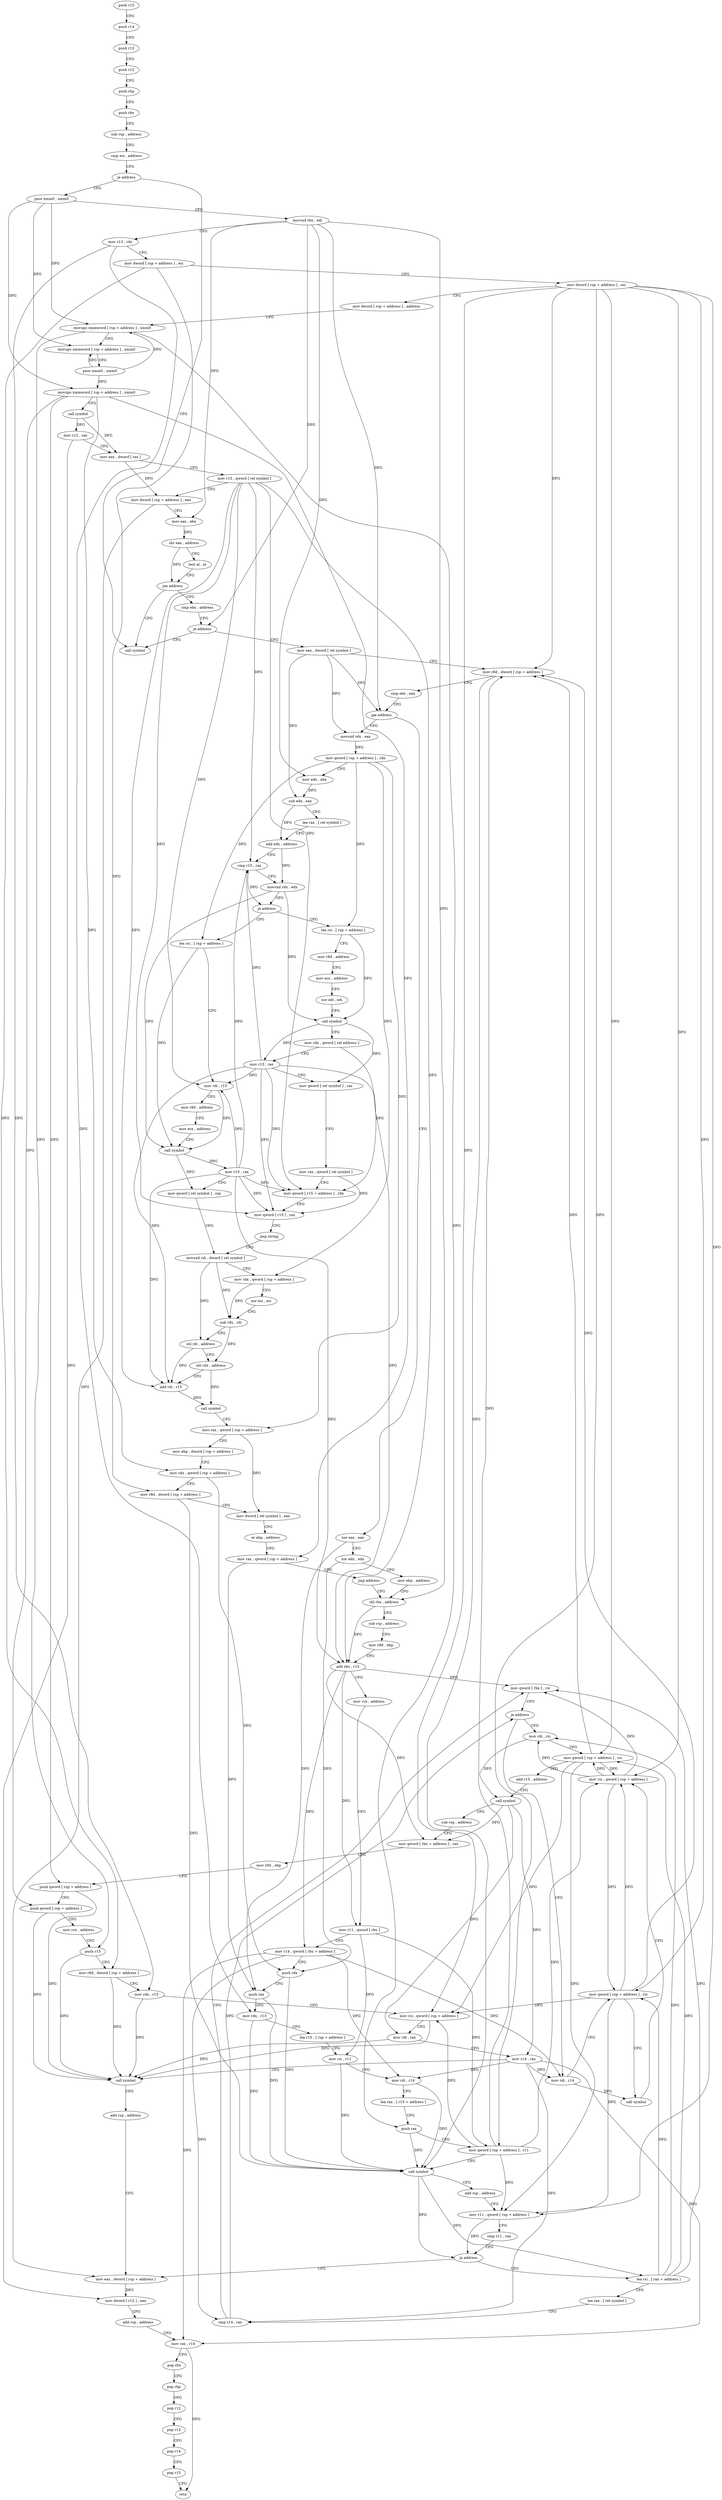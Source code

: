 digraph "func" {
"4231344" [label = "push r15" ]
"4231346" [label = "push r14" ]
"4231348" [label = "push r13" ]
"4231350" [label = "push r12" ]
"4231352" [label = "push rbp" ]
"4231353" [label = "push rbx" ]
"4231354" [label = "sub rsp , address" ]
"4231358" [label = "cmp esi , address" ]
"4231361" [label = "je address" ]
"4231899" [label = "call symbol" ]
"4231367" [label = "pxor xmm0 , xmm0" ]
"4231371" [label = "movsxd rbx , edi" ]
"4231374" [label = "mov r13 , rdx" ]
"4231377" [label = "mov dword [ rsp + address ] , esi" ]
"4231381" [label = "mov dword [ rsp + address ] , esi" ]
"4231385" [label = "mov dword [ rsp + address ] , address" ]
"4231393" [label = "movups xmmword [ rsp + address ] , xmm0" ]
"4231398" [label = "movups xmmword [ rsp + address ] , xmm0" ]
"4231403" [label = "pxor xmm0 , xmm0" ]
"4231407" [label = "movups xmmword [ rsp + address ] , xmm0" ]
"4231412" [label = "call symbol" ]
"4231417" [label = "mov r12 , rax" ]
"4231420" [label = "mov eax , dword [ rax ]" ]
"4231422" [label = "mov r15 , qword [ rel symbol ]" ]
"4231429" [label = "mov dword [ rsp + address ] , eax" ]
"4231433" [label = "mov eax , ebx" ]
"4231435" [label = "shr eax , address" ]
"4231438" [label = "test al , al" ]
"4231440" [label = "jne address" ]
"4231446" [label = "cmp ebx , address" ]
"4231452" [label = "je address" ]
"4231458" [label = "mov eax , dword [ rel symbol ]" ]
"4231464" [label = "mov r8d , dword [ rsp + address ]" ]
"4231469" [label = "cmp ebx , eax" ]
"4231471" [label = "jge address" ]
"4231696" [label = "movsxd rdx , eax" ]
"4231477" [label = "xor eax , eax" ]
"4231699" [label = "mov qword [ rsp + address ] , rdx" ]
"4231704" [label = "mov edx , ebx" ]
"4231706" [label = "sub edx , eax" ]
"4231708" [label = "lea rax , [ rel symbol ]" ]
"4231715" [label = "add edx , address" ]
"4231718" [label = "cmp r15 , rax" ]
"4231721" [label = "movsxd rdx , edx" ]
"4231724" [label = "je address" ]
"4231840" [label = "lea rsi , [ rsp + address ]" ]
"4231726" [label = "lea rsi , [ rsp + address ]" ]
"4231479" [label = "xor edx , edx" ]
"4231481" [label = "mov ebp , address" ]
"4231486" [label = "shl rbx , address" ]
"4231845" [label = "mov r8d , address" ]
"4231851" [label = "mov ecx , address" ]
"4231856" [label = "xor edi , edi" ]
"4231858" [label = "call symbol" ]
"4231863" [label = "mov rdx , qword [ rel address ]" ]
"4231870" [label = "mov r15 , rax" ]
"4231873" [label = "mov qword [ rel symbol ] , rax" ]
"4231880" [label = "mov rax , qword [ rel symbol ]" ]
"4231887" [label = "mov qword [ r15 + address ] , rdx" ]
"4231891" [label = "mov qword [ r15 ] , rax" ]
"4231894" [label = "jmp string" ]
"4231760" [label = "movsxd rdi , dword [ rel symbol ]" ]
"4231731" [label = "mov rdi , r15" ]
"4231734" [label = "mov r8d , address" ]
"4231740" [label = "mov ecx , address" ]
"4231745" [label = "call symbol" ]
"4231750" [label = "mov r15 , rax" ]
"4231753" [label = "mov qword [ rel symbol ] , rax" ]
"4231669" [label = "mov eax , dword [ rsp + address ]" ]
"4231673" [label = "mov dword [ r12 ] , eax" ]
"4231677" [label = "add rsp , address" ]
"4231681" [label = "mov rax , r14" ]
"4231684" [label = "pop rbx" ]
"4231685" [label = "pop rbp" ]
"4231686" [label = "pop r12" ]
"4231688" [label = "pop r13" ]
"4231690" [label = "pop r14" ]
"4231692" [label = "pop r15" ]
"4231694" [label = "retn" ]
"4231559" [label = "lea rsi , [ rax + address ]" ]
"4231563" [label = "lea rax , [ rel symbol ]" ]
"4231570" [label = "cmp r14 , rax" ]
"4231573" [label = "mov qword [ rbx ] , rsi" ]
"4231576" [label = "je address" ]
"4231596" [label = "mov rdi , rsi" ]
"4231578" [label = "mov rdi , r14" ]
"4231767" [label = "mov rdx , qword [ rsp + address ]" ]
"4231772" [label = "xor esi , esi" ]
"4231774" [label = "sub rdx , rdi" ]
"4231777" [label = "shl rdi , address" ]
"4231781" [label = "shl rdx , address" ]
"4231785" [label = "add rdi , r15" ]
"4231788" [label = "call symbol" ]
"4231793" [label = "mov rax , qword [ rsp + address ]" ]
"4231798" [label = "mov ebp , dword [ rsp + address ]" ]
"4231802" [label = "mov rdx , qword [ rsp + address ]" ]
"4231807" [label = "mov r8d , dword [ rsp + address ]" ]
"4231812" [label = "mov dword [ rel symbol ] , eax" ]
"4231818" [label = "or ebp , address" ]
"4231821" [label = "mov rax , qword [ rsp + address ]" ]
"4231826" [label = "jmp address" ]
"4231490" [label = "sub rsp , address" ]
"4231494" [label = "mov r9d , ebp" ]
"4231497" [label = "add rbx , r15" ]
"4231500" [label = "mov rcx , address" ]
"4231507" [label = "mov r11 , qword [ rbx ]" ]
"4231510" [label = "mov r14 , qword [ rbx + address ]" ]
"4231514" [label = "push rdx" ]
"4231515" [label = "push rax" ]
"4231516" [label = "mov rdx , r13" ]
"4231519" [label = "lea r15 , [ rsp + address ]" ]
"4231524" [label = "mov rsi , r11" ]
"4231527" [label = "mov rdi , r14" ]
"4231530" [label = "lea rax , [ r15 + address ]" ]
"4231534" [label = "push rax" ]
"4231535" [label = "mov qword [ rsp + address ] , r11" ]
"4231540" [label = "call symbol" ]
"4231545" [label = "add rsp , address" ]
"4231549" [label = "mov r11 , qword [ rsp + address ]" ]
"4231554" [label = "cmp r11 , rax" ]
"4231557" [label = "ja address" ]
"4231599" [label = "mov qword [ rsp + address ] , rsi" ]
"4231604" [label = "add r15 , address" ]
"4231608" [label = "call symbol" ]
"4231613" [label = "sub rsp , address" ]
"4231617" [label = "mov qword [ rbx + address ] , rax" ]
"4231621" [label = "mov r9d , ebp" ]
"4231624" [label = "push qword [ rsp + address ]" ]
"4231628" [label = "push qword [ rsp + address ]" ]
"4231632" [label = "mov rcx , address" ]
"4231639" [label = "push r15" ]
"4231641" [label = "mov r8d , dword [ rsp + address ]" ]
"4231646" [label = "mov rdx , r13" ]
"4231649" [label = "mov rsi , qword [ rsp + address ]" ]
"4231654" [label = "mov rdi , rax" ]
"4231657" [label = "mov r14 , rax" ]
"4231660" [label = "call symbol" ]
"4231665" [label = "add rsp , address" ]
"4231581" [label = "mov qword [ rsp + address ] , rsi" ]
"4231586" [label = "call symbol" ]
"4231591" [label = "mov rsi , qword [ rsp + address ]" ]
"4231344" -> "4231346" [ label = "CFG" ]
"4231346" -> "4231348" [ label = "CFG" ]
"4231348" -> "4231350" [ label = "CFG" ]
"4231350" -> "4231352" [ label = "CFG" ]
"4231352" -> "4231353" [ label = "CFG" ]
"4231353" -> "4231354" [ label = "CFG" ]
"4231354" -> "4231358" [ label = "CFG" ]
"4231358" -> "4231361" [ label = "CFG" ]
"4231361" -> "4231899" [ label = "CFG" ]
"4231361" -> "4231367" [ label = "CFG" ]
"4231367" -> "4231371" [ label = "CFG" ]
"4231367" -> "4231393" [ label = "DFG" ]
"4231367" -> "4231398" [ label = "DFG" ]
"4231367" -> "4231407" [ label = "DFG" ]
"4231371" -> "4231374" [ label = "CFG" ]
"4231371" -> "4231433" [ label = "DFG" ]
"4231371" -> "4231452" [ label = "DFG" ]
"4231371" -> "4231471" [ label = "DFG" ]
"4231371" -> "4231704" [ label = "DFG" ]
"4231371" -> "4231486" [ label = "DFG" ]
"4231374" -> "4231377" [ label = "CFG" ]
"4231374" -> "4231516" [ label = "DFG" ]
"4231374" -> "4231646" [ label = "DFG" ]
"4231377" -> "4231381" [ label = "CFG" ]
"4231377" -> "4231807" [ label = "DFG" ]
"4231377" -> "4231641" [ label = "DFG" ]
"4231381" -> "4231385" [ label = "CFG" ]
"4231381" -> "4231464" [ label = "DFG" ]
"4231381" -> "4231535" [ label = "DFG" ]
"4231381" -> "4231549" [ label = "DFG" ]
"4231381" -> "4231599" [ label = "DFG" ]
"4231381" -> "4231649" [ label = "DFG" ]
"4231381" -> "4231581" [ label = "DFG" ]
"4231381" -> "4231591" [ label = "DFG" ]
"4231385" -> "4231393" [ label = "CFG" ]
"4231393" -> "4231398" [ label = "CFG" ]
"4231393" -> "4231534" [ label = "DFG" ]
"4231393" -> "4231639" [ label = "DFG" ]
"4231398" -> "4231403" [ label = "CFG" ]
"4231403" -> "4231407" [ label = "DFG" ]
"4231403" -> "4231393" [ label = "DFG" ]
"4231403" -> "4231398" [ label = "DFG" ]
"4231407" -> "4231412" [ label = "CFG" ]
"4231407" -> "4231802" [ label = "DFG" ]
"4231407" -> "4231821" [ label = "DFG" ]
"4231407" -> "4231624" [ label = "DFG" ]
"4231407" -> "4231628" [ label = "DFG" ]
"4231412" -> "4231417" [ label = "DFG" ]
"4231412" -> "4231420" [ label = "DFG" ]
"4231417" -> "4231420" [ label = "CFG" ]
"4231417" -> "4231673" [ label = "DFG" ]
"4231420" -> "4231422" [ label = "CFG" ]
"4231420" -> "4231429" [ label = "DFG" ]
"4231422" -> "4231429" [ label = "CFG" ]
"4231422" -> "4231718" [ label = "DFG" ]
"4231422" -> "4231887" [ label = "DFG" ]
"4231422" -> "4231891" [ label = "DFG" ]
"4231422" -> "4231731" [ label = "DFG" ]
"4231422" -> "4231497" [ label = "DFG" ]
"4231422" -> "4231785" [ label = "DFG" ]
"4231429" -> "4231433" [ label = "CFG" ]
"4231429" -> "4231669" [ label = "DFG" ]
"4231433" -> "4231435" [ label = "DFG" ]
"4231435" -> "4231438" [ label = "CFG" ]
"4231435" -> "4231440" [ label = "DFG" ]
"4231438" -> "4231440" [ label = "CFG" ]
"4231440" -> "4231899" [ label = "CFG" ]
"4231440" -> "4231446" [ label = "CFG" ]
"4231446" -> "4231452" [ label = "CFG" ]
"4231452" -> "4231899" [ label = "CFG" ]
"4231452" -> "4231458" [ label = "CFG" ]
"4231458" -> "4231464" [ label = "CFG" ]
"4231458" -> "4231471" [ label = "DFG" ]
"4231458" -> "4231696" [ label = "DFG" ]
"4231458" -> "4231706" [ label = "DFG" ]
"4231464" -> "4231469" [ label = "CFG" ]
"4231464" -> "4231540" [ label = "DFG" ]
"4231469" -> "4231471" [ label = "CFG" ]
"4231471" -> "4231696" [ label = "CFG" ]
"4231471" -> "4231477" [ label = "CFG" ]
"4231696" -> "4231699" [ label = "DFG" ]
"4231477" -> "4231479" [ label = "CFG" ]
"4231477" -> "4231515" [ label = "DFG" ]
"4231699" -> "4231704" [ label = "CFG" ]
"4231699" -> "4231767" [ label = "DFG" ]
"4231699" -> "4231793" [ label = "DFG" ]
"4231699" -> "4231840" [ label = "DFG" ]
"4231699" -> "4231726" [ label = "DFG" ]
"4231704" -> "4231706" [ label = "DFG" ]
"4231706" -> "4231708" [ label = "CFG" ]
"4231706" -> "4231715" [ label = "DFG" ]
"4231708" -> "4231715" [ label = "CFG" ]
"4231715" -> "4231718" [ label = "CFG" ]
"4231715" -> "4231721" [ label = "DFG" ]
"4231718" -> "4231721" [ label = "CFG" ]
"4231718" -> "4231724" [ label = "DFG" ]
"4231721" -> "4231724" [ label = "CFG" ]
"4231721" -> "4231858" [ label = "DFG" ]
"4231721" -> "4231745" [ label = "DFG" ]
"4231724" -> "4231840" [ label = "CFG" ]
"4231724" -> "4231726" [ label = "CFG" ]
"4231840" -> "4231845" [ label = "CFG" ]
"4231840" -> "4231858" [ label = "DFG" ]
"4231726" -> "4231731" [ label = "CFG" ]
"4231726" -> "4231745" [ label = "DFG" ]
"4231479" -> "4231481" [ label = "CFG" ]
"4231479" -> "4231514" [ label = "DFG" ]
"4231481" -> "4231486" [ label = "CFG" ]
"4231486" -> "4231490" [ label = "CFG" ]
"4231486" -> "4231497" [ label = "DFG" ]
"4231845" -> "4231851" [ label = "CFG" ]
"4231851" -> "4231856" [ label = "CFG" ]
"4231856" -> "4231858" [ label = "CFG" ]
"4231858" -> "4231863" [ label = "CFG" ]
"4231858" -> "4231870" [ label = "DFG" ]
"4231858" -> "4231873" [ label = "DFG" ]
"4231863" -> "4231870" [ label = "CFG" ]
"4231863" -> "4231887" [ label = "DFG" ]
"4231870" -> "4231873" [ label = "CFG" ]
"4231870" -> "4231718" [ label = "DFG" ]
"4231870" -> "4231887" [ label = "DFG" ]
"4231870" -> "4231891" [ label = "DFG" ]
"4231870" -> "4231731" [ label = "DFG" ]
"4231870" -> "4231497" [ label = "DFG" ]
"4231870" -> "4231785" [ label = "DFG" ]
"4231873" -> "4231880" [ label = "CFG" ]
"4231880" -> "4231887" [ label = "CFG" ]
"4231880" -> "4231891" [ label = "DFG" ]
"4231887" -> "4231891" [ label = "CFG" ]
"4231891" -> "4231894" [ label = "CFG" ]
"4231894" -> "4231760" [ label = "CFG" ]
"4231760" -> "4231767" [ label = "CFG" ]
"4231760" -> "4231774" [ label = "DFG" ]
"4231760" -> "4231777" [ label = "DFG" ]
"4231731" -> "4231734" [ label = "CFG" ]
"4231731" -> "4231745" [ label = "DFG" ]
"4231734" -> "4231740" [ label = "CFG" ]
"4231740" -> "4231745" [ label = "CFG" ]
"4231745" -> "4231750" [ label = "DFG" ]
"4231745" -> "4231753" [ label = "DFG" ]
"4231750" -> "4231753" [ label = "CFG" ]
"4231750" -> "4231718" [ label = "DFG" ]
"4231750" -> "4231731" [ label = "DFG" ]
"4231750" -> "4231887" [ label = "DFG" ]
"4231750" -> "4231891" [ label = "DFG" ]
"4231750" -> "4231497" [ label = "DFG" ]
"4231750" -> "4231785" [ label = "DFG" ]
"4231753" -> "4231760" [ label = "CFG" ]
"4231669" -> "4231673" [ label = "DFG" ]
"4231673" -> "4231677" [ label = "CFG" ]
"4231677" -> "4231681" [ label = "CFG" ]
"4231681" -> "4231684" [ label = "CFG" ]
"4231681" -> "4231694" [ label = "DFG" ]
"4231684" -> "4231685" [ label = "CFG" ]
"4231685" -> "4231686" [ label = "CFG" ]
"4231686" -> "4231688" [ label = "CFG" ]
"4231688" -> "4231690" [ label = "CFG" ]
"4231690" -> "4231692" [ label = "CFG" ]
"4231692" -> "4231694" [ label = "CFG" ]
"4231559" -> "4231563" [ label = "CFG" ]
"4231559" -> "4231573" [ label = "DFG" ]
"4231559" -> "4231596" [ label = "DFG" ]
"4231559" -> "4231599" [ label = "DFG" ]
"4231559" -> "4231581" [ label = "DFG" ]
"4231563" -> "4231570" [ label = "CFG" ]
"4231570" -> "4231573" [ label = "CFG" ]
"4231570" -> "4231576" [ label = "DFG" ]
"4231573" -> "4231576" [ label = "CFG" ]
"4231576" -> "4231596" [ label = "CFG" ]
"4231576" -> "4231578" [ label = "CFG" ]
"4231596" -> "4231599" [ label = "CFG" ]
"4231596" -> "4231608" [ label = "DFG" ]
"4231578" -> "4231581" [ label = "CFG" ]
"4231578" -> "4231586" [ label = "DFG" ]
"4231767" -> "4231772" [ label = "CFG" ]
"4231767" -> "4231774" [ label = "DFG" ]
"4231772" -> "4231774" [ label = "CFG" ]
"4231774" -> "4231777" [ label = "CFG" ]
"4231774" -> "4231781" [ label = "DFG" ]
"4231777" -> "4231781" [ label = "CFG" ]
"4231777" -> "4231785" [ label = "DFG" ]
"4231781" -> "4231785" [ label = "CFG" ]
"4231781" -> "4231788" [ label = "DFG" ]
"4231785" -> "4231788" [ label = "DFG" ]
"4231788" -> "4231793" [ label = "CFG" ]
"4231793" -> "4231798" [ label = "CFG" ]
"4231793" -> "4231812" [ label = "DFG" ]
"4231798" -> "4231802" [ label = "CFG" ]
"4231802" -> "4231807" [ label = "CFG" ]
"4231802" -> "4231514" [ label = "DFG" ]
"4231807" -> "4231812" [ label = "CFG" ]
"4231807" -> "4231540" [ label = "DFG" ]
"4231812" -> "4231818" [ label = "CFG" ]
"4231818" -> "4231821" [ label = "CFG" ]
"4231821" -> "4231826" [ label = "CFG" ]
"4231821" -> "4231515" [ label = "DFG" ]
"4231826" -> "4231486" [ label = "CFG" ]
"4231490" -> "4231494" [ label = "CFG" ]
"4231494" -> "4231497" [ label = "CFG" ]
"4231497" -> "4231500" [ label = "CFG" ]
"4231497" -> "4231507" [ label = "DFG" ]
"4231497" -> "4231510" [ label = "DFG" ]
"4231497" -> "4231573" [ label = "DFG" ]
"4231497" -> "4231617" [ label = "DFG" ]
"4231500" -> "4231507" [ label = "CFG" ]
"4231507" -> "4231510" [ label = "CFG" ]
"4231507" -> "4231524" [ label = "DFG" ]
"4231507" -> "4231535" [ label = "DFG" ]
"4231510" -> "4231514" [ label = "CFG" ]
"4231510" -> "4231527" [ label = "DFG" ]
"4231510" -> "4231681" [ label = "DFG" ]
"4231510" -> "4231570" [ label = "DFG" ]
"4231510" -> "4231578" [ label = "DFG" ]
"4231514" -> "4231515" [ label = "CFG" ]
"4231514" -> "4231540" [ label = "DFG" ]
"4231515" -> "4231516" [ label = "CFG" ]
"4231515" -> "4231540" [ label = "DFG" ]
"4231516" -> "4231519" [ label = "CFG" ]
"4231516" -> "4231540" [ label = "DFG" ]
"4231519" -> "4231524" [ label = "CFG" ]
"4231524" -> "4231527" [ label = "CFG" ]
"4231524" -> "4231540" [ label = "DFG" ]
"4231527" -> "4231530" [ label = "CFG" ]
"4231527" -> "4231540" [ label = "DFG" ]
"4231530" -> "4231534" [ label = "CFG" ]
"4231534" -> "4231535" [ label = "CFG" ]
"4231534" -> "4231540" [ label = "DFG" ]
"4231535" -> "4231540" [ label = "CFG" ]
"4231535" -> "4231464" [ label = "DFG" ]
"4231535" -> "4231549" [ label = "DFG" ]
"4231535" -> "4231649" [ label = "DFG" ]
"4231535" -> "4231591" [ label = "DFG" ]
"4231540" -> "4231545" [ label = "CFG" ]
"4231540" -> "4231557" [ label = "DFG" ]
"4231540" -> "4231559" [ label = "DFG" ]
"4231545" -> "4231549" [ label = "CFG" ]
"4231549" -> "4231554" [ label = "CFG" ]
"4231549" -> "4231557" [ label = "DFG" ]
"4231554" -> "4231557" [ label = "CFG" ]
"4231557" -> "4231669" [ label = "CFG" ]
"4231557" -> "4231559" [ label = "CFG" ]
"4231599" -> "4231604" [ label = "CFG" ]
"4231599" -> "4231464" [ label = "DFG" ]
"4231599" -> "4231549" [ label = "DFG" ]
"4231599" -> "4231649" [ label = "DFG" ]
"4231599" -> "4231591" [ label = "DFG" ]
"4231604" -> "4231608" [ label = "CFG" ]
"4231608" -> "4231613" [ label = "CFG" ]
"4231608" -> "4231617" [ label = "DFG" ]
"4231608" -> "4231654" [ label = "DFG" ]
"4231608" -> "4231657" [ label = "DFG" ]
"4231613" -> "4231617" [ label = "CFG" ]
"4231617" -> "4231621" [ label = "CFG" ]
"4231621" -> "4231624" [ label = "CFG" ]
"4231624" -> "4231628" [ label = "CFG" ]
"4231624" -> "4231660" [ label = "DFG" ]
"4231628" -> "4231632" [ label = "CFG" ]
"4231628" -> "4231660" [ label = "DFG" ]
"4231632" -> "4231639" [ label = "CFG" ]
"4231639" -> "4231641" [ label = "CFG" ]
"4231639" -> "4231660" [ label = "DFG" ]
"4231641" -> "4231646" [ label = "CFG" ]
"4231641" -> "4231660" [ label = "DFG" ]
"4231646" -> "4231649" [ label = "CFG" ]
"4231646" -> "4231660" [ label = "DFG" ]
"4231649" -> "4231654" [ label = "CFG" ]
"4231649" -> "4231660" [ label = "DFG" ]
"4231654" -> "4231657" [ label = "CFG" ]
"4231654" -> "4231660" [ label = "DFG" ]
"4231657" -> "4231660" [ label = "CFG" ]
"4231657" -> "4231527" [ label = "DFG" ]
"4231657" -> "4231681" [ label = "DFG" ]
"4231657" -> "4231570" [ label = "DFG" ]
"4231657" -> "4231578" [ label = "DFG" ]
"4231660" -> "4231665" [ label = "CFG" ]
"4231665" -> "4231669" [ label = "CFG" ]
"4231581" -> "4231586" [ label = "CFG" ]
"4231581" -> "4231464" [ label = "DFG" ]
"4231581" -> "4231549" [ label = "DFG" ]
"4231581" -> "4231649" [ label = "DFG" ]
"4231581" -> "4231591" [ label = "DFG" ]
"4231586" -> "4231591" [ label = "CFG" ]
"4231591" -> "4231596" [ label = "DFG" ]
"4231591" -> "4231573" [ label = "DFG" ]
"4231591" -> "4231599" [ label = "DFG" ]
"4231591" -> "4231581" [ label = "DFG" ]
}
